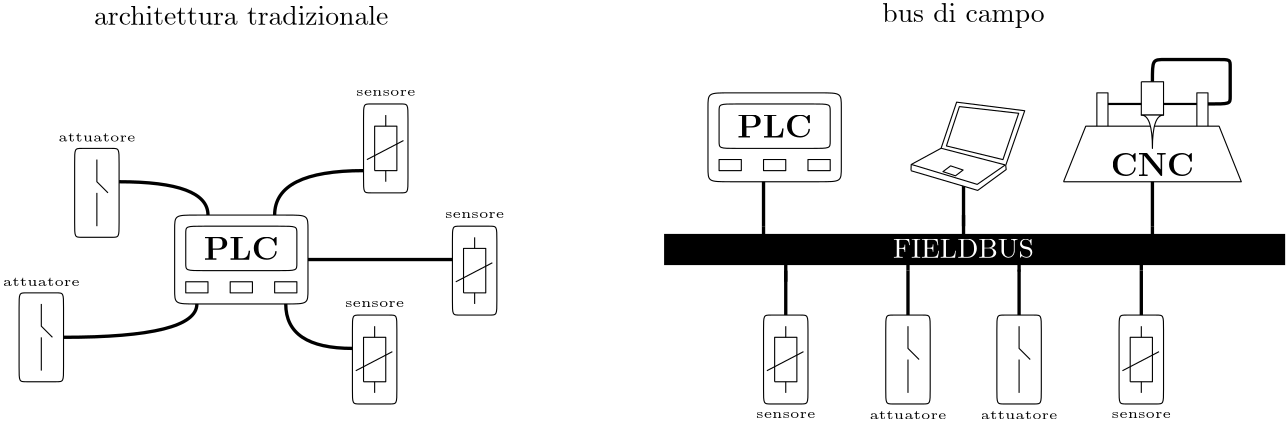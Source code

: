 <?xml version="1.0"?>
<!DOCTYPE ipe SYSTEM "ipe.dtd">
<ipe version="70218" creator="Ipe 7.2.28">
<info created="D:20241021165939" modified="D:20241021171350"/>
<ipestyle name="basic">
<symbol name="arrow/arc(spx)">
<path stroke="sym-stroke" fill="sym-stroke" pen="sym-pen">
0 0 m
-1 0.333 l
-1 -0.333 l
h
</path>
</symbol>
<symbol name="arrow/farc(spx)">
<path stroke="sym-stroke" fill="white" pen="sym-pen">
0 0 m
-1 0.333 l
-1 -0.333 l
h
</path>
</symbol>
<symbol name="arrow/ptarc(spx)">
<path stroke="sym-stroke" fill="sym-stroke" pen="sym-pen">
0 0 m
-1 0.333 l
-0.8 0 l
-1 -0.333 l
h
</path>
</symbol>
<symbol name="arrow/fptarc(spx)">
<path stroke="sym-stroke" fill="white" pen="sym-pen">
0 0 m
-1 0.333 l
-0.8 0 l
-1 -0.333 l
h
</path>
</symbol>
<symbol name="mark/circle(sx)" transformations="translations">
<path fill="sym-stroke">
0.6 0 0 0.6 0 0 e
0.4 0 0 0.4 0 0 e
</path>
</symbol>
<symbol name="mark/disk(sx)" transformations="translations">
<path fill="sym-stroke">
0.6 0 0 0.6 0 0 e
</path>
</symbol>
<symbol name="mark/fdisk(sfx)" transformations="translations">
<group>
<path fill="sym-fill">
0.5 0 0 0.5 0 0 e
</path>
<path fill="sym-stroke" fillrule="eofill">
0.6 0 0 0.6 0 0 e
0.4 0 0 0.4 0 0 e
</path>
</group>
</symbol>
<symbol name="mark/box(sx)" transformations="translations">
<path fill="sym-stroke" fillrule="eofill">
-0.6 -0.6 m
0.6 -0.6 l
0.6 0.6 l
-0.6 0.6 l
h
-0.4 -0.4 m
0.4 -0.4 l
0.4 0.4 l
-0.4 0.4 l
h
</path>
</symbol>
<symbol name="mark/square(sx)" transformations="translations">
<path fill="sym-stroke">
-0.6 -0.6 m
0.6 -0.6 l
0.6 0.6 l
-0.6 0.6 l
h
</path>
</symbol>
<symbol name="mark/fsquare(sfx)" transformations="translations">
<group>
<path fill="sym-fill">
-0.5 -0.5 m
0.5 -0.5 l
0.5 0.5 l
-0.5 0.5 l
h
</path>
<path fill="sym-stroke" fillrule="eofill">
-0.6 -0.6 m
0.6 -0.6 l
0.6 0.6 l
-0.6 0.6 l
h
-0.4 -0.4 m
0.4 -0.4 l
0.4 0.4 l
-0.4 0.4 l
h
</path>
</group>
</symbol>
<symbol name="mark/cross(sx)" transformations="translations">
<group>
<path fill="sym-stroke">
-0.43 -0.57 m
0.57 0.43 l
0.43 0.57 l
-0.57 -0.43 l
h
</path>
<path fill="sym-stroke">
-0.43 0.57 m
0.57 -0.43 l
0.43 -0.57 l
-0.57 0.43 l
h
</path>
</group>
</symbol>
<symbol name="arrow/fnormal(spx)">
<path stroke="sym-stroke" fill="white" pen="sym-pen">
0 0 m
-1 0.333 l
-1 -0.333 l
h
</path>
</symbol>
<symbol name="arrow/pointed(spx)">
<path stroke="sym-stroke" fill="sym-stroke" pen="sym-pen">
0 0 m
-1 0.333 l
-0.8 0 l
-1 -0.333 l
h
</path>
</symbol>
<symbol name="arrow/fpointed(spx)">
<path stroke="sym-stroke" fill="white" pen="sym-pen">
0 0 m
-1 0.333 l
-0.8 0 l
-1 -0.333 l
h
</path>
</symbol>
<symbol name="arrow/linear(spx)">
<path stroke="sym-stroke" pen="sym-pen">
-1 0.333 m
0 0 l
-1 -0.333 l
</path>
</symbol>
<symbol name="arrow/fdouble(spx)">
<path stroke="sym-stroke" fill="white" pen="sym-pen">
0 0 m
-1 0.333 l
-1 -0.333 l
h
-1 0 m
-2 0.333 l
-2 -0.333 l
h
</path>
</symbol>
<symbol name="arrow/double(spx)">
<path stroke="sym-stroke" fill="sym-stroke" pen="sym-pen">
0 0 m
-1 0.333 l
-1 -0.333 l
h
-1 0 m
-2 0.333 l
-2 -0.333 l
h
</path>
</symbol>
<symbol name="arrow/mid-normal(spx)">
<path stroke="sym-stroke" fill="sym-stroke" pen="sym-pen">
0.5 0 m
-0.5 0.333 l
-0.5 -0.333 l
h
</path>
</symbol>
<symbol name="arrow/mid-fnormal(spx)">
<path stroke="sym-stroke" fill="white" pen="sym-pen">
0.5 0 m
-0.5 0.333 l
-0.5 -0.333 l
h
</path>
</symbol>
<symbol name="arrow/mid-pointed(spx)">
<path stroke="sym-stroke" fill="sym-stroke" pen="sym-pen">
0.5 0 m
-0.5 0.333 l
-0.3 0 l
-0.5 -0.333 l
h
</path>
</symbol>
<symbol name="arrow/mid-fpointed(spx)">
<path stroke="sym-stroke" fill="white" pen="sym-pen">
0.5 0 m
-0.5 0.333 l
-0.3 0 l
-0.5 -0.333 l
h
</path>
</symbol>
<symbol name="arrow/mid-double(spx)">
<path stroke="sym-stroke" fill="sym-stroke" pen="sym-pen">
1 0 m
0 0.333 l
0 -0.333 l
h
0 0 m
-1 0.333 l
-1 -0.333 l
h
</path>
</symbol>
<symbol name="arrow/mid-fdouble(spx)">
<path stroke="sym-stroke" fill="white" pen="sym-pen">
1 0 m
0 0.333 l
0 -0.333 l
h
0 0 m
-1 0.333 l
-1 -0.333 l
h
</path>
</symbol>
<anglesize name="22.5 deg" value="22.5"/>
<anglesize name="30 deg" value="30"/>
<anglesize name="45 deg" value="45"/>
<anglesize name="60 deg" value="60"/>
<anglesize name="90 deg" value="90"/>
<arrowsize name="large" value="10"/>
<arrowsize name="small" value="5"/>
<arrowsize name="tiny" value="3"/>
<color name="blue" value="0 0 1"/>
<color name="brown" value="0.647 0.165 0.165"/>
<color name="darkblue" value="0 0 0.545"/>
<color name="darkcyan" value="0 0.545 0.545"/>
<color name="darkgray" value="0.663"/>
<color name="darkgreen" value="0 0.392 0"/>
<color name="darkmagenta" value="0.545 0 0.545"/>
<color name="darkorange" value="1 0.549 0"/>
<color name="darkred" value="0.545 0 0"/>
<color name="gold" value="1 0.843 0"/>
<color name="gray" value="0.745"/>
<color name="green" value="0 1 0"/>
<color name="lightblue" value="0.678 0.847 0.902"/>
<color name="lightcyan" value="0.878 1 1"/>
<color name="lightgray" value="0.827"/>
<color name="lightgreen" value="0.565 0.933 0.565"/>
<color name="lightyellow" value="1 1 0.878"/>
<color name="navy" value="0 0 0.502"/>
<color name="orange" value="1 0.647 0"/>
<color name="pink" value="1 0.753 0.796"/>
<color name="purple" value="0.627 0.125 0.941"/>
<color name="red" value="1 0 0"/>
<color name="seagreen" value="0.18 0.545 0.341"/>
<color name="turquoise" value="0.251 0.878 0.816"/>
<color name="violet" value="0.933 0.51 0.933"/>
<color name="yellow" value="1 1 0"/>
<dashstyle name="dash dot dotted" value="[4 2 1 2 1 2] 0"/>
<dashstyle name="dash dotted" value="[4 2 1 2] 0"/>
<dashstyle name="dashed" value="[4] 0"/>
<dashstyle name="dotted" value="[1 3] 0"/>
<gridsize name="10 pts (~3.5 mm)" value="10"/>
<gridsize name="14 pts (~5 mm)" value="14"/>
<gridsize name="16 pts (~6 mm)" value="16"/>
<gridsize name="20 pts (~7 mm)" value="20"/>
<gridsize name="28 pts (~10 mm)" value="28"/>
<gridsize name="32 pts (~12 mm)" value="32"/>
<gridsize name="4 pts" value="4"/>
<gridsize name="56 pts (~20 mm)" value="56"/>
<gridsize name="8 pts (~3 mm)" value="8"/>
<opacity name="10%" value="0.1"/>
<opacity name="30%" value="0.3"/>
<opacity name="50%" value="0.5"/>
<opacity name="75%" value="0.75"/>
<pen name="fat" value="1.2"/>
<pen name="heavier" value="0.8"/>
<pen name="ultrafat" value="2"/>
<symbolsize name="large" value="5"/>
<symbolsize name="small" value="2"/>
<symbolsize name="tiny" value="1.1"/>
<textsize name="Huge" value="\Huge"/>
<textsize name="LARGE" value="\LARGE"/>
<textsize name="Large" value="\Large"/>
<textsize name="footnote" value="\footnotesize"/>
<textsize name="huge" value="\huge"/>
<textsize name="large" value="\large"/>
<textsize name="script" value="\scriptsize"/>
<textsize name="small" value="\small"/>
<textsize name="tiny" value="\tiny"/>
<textstyle name="center" begin="\begin{center}" end="\end{center}"/>
<textstyle name="item" begin="\begin{itemize}\item{}" end="\end{itemize}"/>
<textstyle name="itemize" begin="\begin{itemize}" end="\end{itemize}"/>
<tiling name="falling" angle="-60" step="4" width="1"/>
<tiling name="rising" angle="30" step="4" width="1"/>
</ipestyle>
<page>
<layer name="alpha"/>
<view layers="alpha" active="alpha"/>
<path layer="alpha" matrix="1 0 0 1 -180 -160" stroke="0" opacity="30%" stroke-opacity="opaque">
336 720
384 720
384 720
384 752
384 752
336 752
336 752
336 720 u
</path>
<path matrix="1 0 0 1 -180 -160" stroke="0" opacity="30%" stroke-opacity="opaque">
340 748
340 748
380 748
380 748
380 732
380 732
340 732
340 732 u
</path>
<path matrix="1 0 0 1 -180 -160" stroke="0" opacity="30%" stroke-opacity="opaque">
340 728 m
340 724 l
348 724 l
348 728 l
h
</path>
<path matrix="1 0 0 1 -180 -160" stroke="0" opacity="30%" stroke-opacity="opaque">
356 728 m
356 724 l
364 724 l
364 728 l
h
</path>
<path matrix="1 0 0 1 -180 -160" stroke="0" opacity="30%" stroke-opacity="opaque">
372 728 m
372 724 l
380 724 l
380 728 l
h
</path>
<text matrix="1 0 0 1 -180 -160" transformations="translations" pos="360 740" stroke="0" type="label" width="26.982" height="8.203" depth="0" halign="center" valign="center" size="large">\textbf{PLC}</text>
<path matrix="1 0 0 1 28 -116" stroke="0">
448 720 m
496 720 l
512 720 l
504 740 l
456 740 l
448 720 l
</path>
<path matrix="1 0 0 1 28 -116" stroke="0">
460 740 m
460 752 l
464 752 l
464 740 l
</path>
<path matrix="1 0 0 1 28 -116" stroke="0">
496 740 m
496 752 l
500 752 l
500 740 l
</path>
<path matrix="1 0 0 1 28 -116" stroke="0">
476 756 m
476 744 l
484 744 l
484 756 l
476 756 l
</path>
<path matrix="1 0 0 1 28 -116" stroke="0" pen="fat">
480 756 m
480 764
480 764
508 764
508 764
508 748
508 748
500 748 c
</path>
<path matrix="1 0 0 1 28 -116" stroke="0" pen="heavier">
464 748 m
476 748 l
</path>
<path matrix="1 0 0 1 28 -116" stroke="0" pen="heavier">
484 748 m
496 748 l
</path>
<text matrix="1 0 0 1 148 -129.864" transformations="translations" pos="360 740" stroke="0" type="label" width="29.943" height="8.203" depth="0" halign="center" valign="center" size="large">\textbf{CNC}</text>
<path matrix="1 0 0 1 -120 -8" stroke="0">
240 624
256 624
256 624
256 592
256 592
240 592
240 592
240 624 u
</path>
<path matrix="1 0 0 1 -120 -8" stroke="0">
248 620 m
248 612 l
252 608 l
</path>
<path matrix="1 0 0 1 -120 -8" stroke="0">
248 608 m
248 596 l
</path>
<path matrix="1 0 0 1 -16 8" stroke="0">
240 624
256 624
256 624
256 592
256 592
240 592
240 592
240 624 u
</path>
<path matrix="1 0 0 1 -44 8" stroke="0">
272 600 m
280 600 l
280 616 l
272 616 l
272 600 l
</path>
<path matrix="1 0 0 1 -44 8" stroke="0">
276 600 m
276 596 l
</path>
<path matrix="1 0 0 1 -44 8" stroke="0">
276 616 m
276 620 l
</path>
<path matrix="1 0 0 1 -44 8" stroke="0">
269.204 603.969 m
282.375 610.83 l
</path>
<text matrix="1 0 0 1 -232 -120" transformations="translations" pos="360 740" stroke="0" type="label" width="27.744" height="3.064" depth="0" halign="center" valign="center" size="tiny">attuatore</text>
<text matrix="1 0 0 1 -128 -104" transformations="translations" pos="360 740" stroke="0" type="label" width="21.378" height="2.145" depth="0" halign="center" valign="center" size="tiny">sensore</text>
<path matrix="1 0 0 1 -140 -60" stroke="0">
240 624
256 624
256 624
256 592
256 592
240 592
240 592
240 624 u
</path>
<path matrix="1 0 0 1 -140 -60" stroke="0">
248 620 m
248 612 l
252 608 l
</path>
<path matrix="1 0 0 1 -140 -60" stroke="0">
248 608 m
248 596 l
</path>
<text matrix="1 0 0 1 -252 -172" transformations="translations" pos="360 740" stroke="0" type="label" width="27.744" height="3.064" depth="0" halign="center" valign="center" size="tiny">attuatore</text>
<path matrix="1 0 0 1 16 -36" stroke="0">
240 624
256 624
256 624
256 592
256 592
240 592
240 592
240 624 u
</path>
<path matrix="1 0 0 1 -12 -36" stroke="0">
272 600 m
280 600 l
280 616 l
272 616 l
272 600 l
</path>
<path matrix="1 0 0 1 -12 -36" stroke="0">
276 600 m
276 596 l
</path>
<path matrix="1 0 0 1 -12 -36" stroke="0">
276 616 m
276 620 l
</path>
<path matrix="1 0 0 1 -12 -36" stroke="0">
269.204 603.969 m
282.375 610.83 l
</path>
<text matrix="1 0 0 1 -96 -148" transformations="translations" pos="360 740" stroke="0" type="label" width="21.378" height="2.145" depth="0" halign="center" valign="center" size="tiny">sensore</text>
<path matrix="1 0 0 1 -20 -68" stroke="0">
240 624
256 624
256 624
256 592
256 592
240 592
240 592
240 624 u
</path>
<path matrix="1 0 0 1 -48 -68" stroke="0">
272 600 m
280 600 l
280 616 l
272 616 l
272 600 l
</path>
<path matrix="1 0 0 1 -48 -68" stroke="0">
276 600 m
276 596 l
</path>
<path matrix="1 0 0 1 -48 -68" stroke="0">
276 616 m
276 620 l
</path>
<path matrix="1 0 0 1 -48 -68" stroke="0">
269.204 603.969 m
282.375 610.83 l
</path>
<text matrix="1 0 0 1 -132 -180" transformations="translations" pos="360 740" stroke="0" type="label" width="21.378" height="2.145" depth="0" halign="center" valign="center" size="tiny">sensore</text>
<path matrix="1 0 0 1 12 -116" stroke="0" opacity="30%" stroke-opacity="opaque">
336 720
384 720
384 720
384 752
384 752
336 752
336 752
336 720 u
</path>
<path matrix="1 0 0 1 12 -116" stroke="0" opacity="30%" stroke-opacity="opaque">
340 748
340 748
380 748
380 748
380 732
380 732
340 732
340 732 u
</path>
<path matrix="1 0 0 1 12 -116" stroke="0" opacity="30%" stroke-opacity="opaque">
340 728 m
340 724 l
348 724 l
348 728 l
h
</path>
<path matrix="1 0 0 1 12 -116" stroke="0" opacity="30%" stroke-opacity="opaque">
356 728 m
356 724 l
364 724 l
364 728 l
h
</path>
<path matrix="1 0 0 1 12 -116" stroke="0" opacity="30%" stroke-opacity="opaque">
372 728 m
372 724 l
380 724 l
380 728 l
h
</path>
<text matrix="1 0 0 1 12 -116" transformations="translations" pos="360 740" stroke="0" type="label" width="26.982" height="8.203" depth="0" halign="center" valign="center" size="large">\textbf{PLC}</text>
<path matrix="1 0 0 1 128 -68" stroke="0">
240 624
256 624
256 624
256 592
256 592
240 592
240 592
240 624 u
</path>
<path matrix="1 0 0 1 100 -68" stroke="0">
272 600 m
280 600 l
280 616 l
272 616 l
272 600 l
</path>
<path matrix="1 0 0 1 100 -68" stroke="0">
276 600 m
276 596 l
</path>
<path matrix="1 0 0 1 100 -68" stroke="0">
276 616 m
276 620 l
</path>
<path matrix="1 0 0 1 100 -68" stroke="0">
269.204 603.969 m
282.375 610.83 l
</path>
<text matrix="1 0 0 1 16 -220" transformations="translations" pos="360 740" stroke="0" type="label" width="21.378" height="2.145" depth="0" halign="center" valign="center" size="tiny">sensore</text>
<path matrix="1 0 0 1 172 -68" stroke="0">
240 624
256 624
256 624
256 592
256 592
240 592
240 592
240 624 u
</path>
<path matrix="1 0 0 1 172 -68" stroke="0">
248 620 m
248 612 l
252 608 l
</path>
<path matrix="1 0 0 1 172 -68" stroke="0">
248 608 m
248 596 l
</path>
<text matrix="1 0 0 1 60 -220" transformations="translations" pos="360 740" stroke="0" type="label" width="27.744" height="3.064" depth="0" halign="center" valign="center" size="tiny">attuatore</text>
<path matrix="1 0 0 1 212 -68" stroke="0">
240 624
256 624
256 624
256 592
256 592
240 592
240 592
240 624 u
</path>
<path matrix="1 0 0 1 212 -68" stroke="0">
248 620 m
248 612 l
252 608 l
</path>
<path matrix="1 0 0 1 212 -68" stroke="0">
248 608 m
248 596 l
</path>
<text matrix="1 0 0 1 100 -220" transformations="translations" pos="360 740" stroke="0" type="label" width="27.744" height="3.064" depth="0" halign="center" valign="center" size="tiny">attuatore</text>
<path matrix="1 0 0 1 256 -68" stroke="0">
240 624
256 624
256 624
256 592
256 592
240 592
240 592
240 624 u
</path>
<path matrix="1 0 0 1 228 -68" stroke="0">
272 600 m
280 600 l
280 616 l
272 616 l
272 600 l
</path>
<path matrix="1 0 0 1 228 -68" stroke="0">
276 600 m
276 596 l
</path>
<path matrix="1 0 0 1 228 -68" stroke="0">
276 616 m
276 620 l
</path>
<path matrix="1 0 0 1 228 -68" stroke="0">
269.204 603.969 m
282.375 610.83 l
</path>
<text matrix="1 0 0 1 144 -220" transformations="translations" pos="360 740" stroke="0" type="label" width="21.378" height="2.145" depth="0" halign="center" valign="center" size="tiny">sensore</text>
<path stroke="0" pen="fat">
368 604 m
368 588 l
</path>
<path stroke="0" pen="fat">
440 608 m
440 588 l
</path>
<path stroke="0" pen="fat">
508 604 m
508 588 l
</path>
<path matrix="0.626381 0 0 0.626381 319.839 154.161" stroke="black" fill="white">
161.636 724.492 m
199.972 713.178 l
216.345 725.158 l
216.079 727.554 l
226.994 758.968 l
187.859 763.893 l
178.941 737.404 l
161.77 728.086 l
161.636 724.625 l
</path>
<path matrix="0.626381 0 0 0.626381 319.839 154.161" stroke="black">
161.903 728.086 m
199.706 716.639 l
215.812 727.82 l
</path>
<path matrix="0.626381 0 0 0.626381 319.839 154.161" stroke="black">
215.812 727.82 m
178.941 737.404 l
</path>
<path matrix="0.626381 0 0 0.626381 319.839 154.161" stroke="black" fill="white">
189.456 761.364 m
182.002 738.735 l
214.481 730.881 l
223.533 757.503 l
189.323 761.364 l
</path>
<path matrix="0.626381 0 0 0.626381 319.839 154.161" stroke="black">
180.006 723.96 m
187.194 721.564 l
191.586 724.891 l
184.398 727.287 l
h
</path>
<path stroke="0" pen="fat">
376 556 m
376 572 l
</path>
<path stroke="0" pen="fat">
420 556 m
420 572 l
</path>
<path stroke="0" pen="fat">
460 556 m
460 572 l
</path>
<path stroke="0" pen="fat">
504 556 m
504 572 l
</path>
<path stroke="0" pen="fat">
196 560 m
196 544
220 544 c
</path>
<path stroke="0" pen="fat">
204 576 m
256 576 l
</path>
<path stroke="0" pen="fat">
192 592 m
192 608
224 608 c
</path>
<path stroke="0" pen="fat">
168 592 m
168 604
136 604 c
</path>
<path stroke="0" pen="fat">
116 548 m
164 548
164 560 c
</path>
<text matrix="1 0 0 1 80 -76" transformations="translations" pos="360 740" stroke="0" type="label" width="58.448" height="6.926" depth="1.93" halign="center" valign="center">bus di campo</text>
<text matrix="1 0 0 1 -180 -76" transformations="translations" pos="360 740" stroke="0" type="label" width="106.075" height="6.918" depth="0" halign="center" valign="center">architettura tradizionale</text>
<path stroke="0" fill="1">
504 628 m
508 628 l
512 628 l
508 628
508 616 c
508 628
504 628 c
h
</path>
<path matrix="1 0 0 0.728889 -4 156.853" stroke="1" fill="0">
336 588 m
336 572 l
560 572 l
560 588 l
h
</path>
<text matrix="1 0 0 1 80 -160" transformations="translations" pos="360 740" stroke="1" type="label" width="50.782" height="6.808" depth="0" halign="center" valign="center">FIELDBUS</text>
<path stroke="0" fill="0" pen="fat">
368 588 m
368 584 l
</path>
<path stroke="0" fill="0" pen="fat">
376 576 m
376 568 l
</path>
<path stroke="0" fill="0" pen="fat">
420 576 m
420 572 l
</path>
<path stroke="0" fill="0" pen="fat">
440 584 m
440 592 l
</path>
<path stroke="0" fill="0" pen="fat" cap="1">
460 572 m
460 572 l
</path>
<path stroke="0" fill="0" pen="fat">
460 576 m
460 572 l
</path>
<path stroke="0" fill="0" pen="fat">
504 572 m
504 580 l
</path>
<path stroke="0" fill="0" pen="fat">
508 588 m
508 580 l
</path>
</page>
</ipe>
